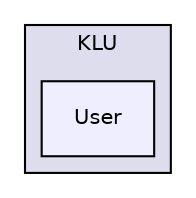 digraph "libs/SuiteSparse/KLU/User" {
  compound=true
  node [ fontsize="10", fontname="Helvetica"];
  edge [ labelfontsize="10", labelfontname="Helvetica"];
  subgraph clusterdir_5f5d892bb5db00d33e22891ab42b16a7 {
    graph [ bgcolor="#ddddee", pencolor="black", label="KLU" fontname="Helvetica", fontsize="10", URL="dir_5f5d892bb5db00d33e22891ab42b16a7.html"]
  dir_7f6de58e73628fddf8cc11cbb4209bf0 [shape=box, label="User", style="filled", fillcolor="#eeeeff", pencolor="black", URL="dir_7f6de58e73628fddf8cc11cbb4209bf0.html"];
  }
}
